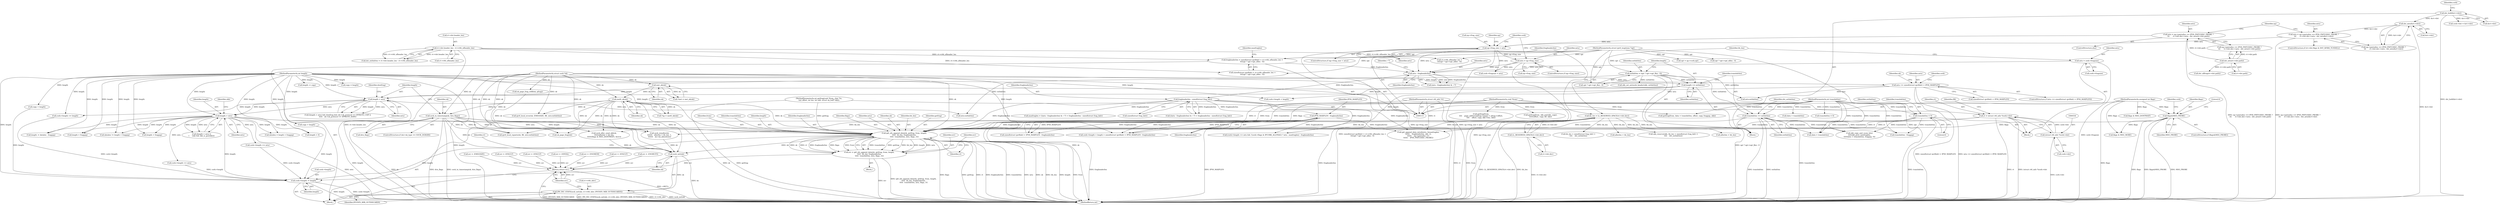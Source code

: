 digraph "0_linux_2811ebac2521ceac84f2bdae402455baa6a7fb47@pointer" {
"1000716" [label="(Call,ip6_ufo_append_data(sk, getfrag, from, length,\n\t\t\t\t\t  hh_len, fragheaderlen,\n\t\t\t\t\t  transhdrlen, mtu, flags, rt))"];
"1000644" [label="(Call,sock_tx_timestamp(sk, &tx_flags))"];
"1000137" [label="(Call,inet6_sk(sk))"];
"1000132" [label="(Call,inet_sk(sk))"];
"1000116" [label="(MethodParameterIn,struct sock *sk)"];
"1000117" [label="(MethodParameterIn,int getfrag(void *from, char *to,\n\tint offset, int len, int odd, struct sk_buff *skb))"];
"1000118" [label="(MethodParameterIn,void *from)"];
"1000691" [label="(Call,length > mtu)"];
"1000119" [label="(MethodParameterIn,int length)"];
"1000650" [label="(Call,length > mtu)"];
"1000512" [label="(Call,length += exthdrlen)"];
"1000504" [label="(Call,exthdrlen = (opt ? opt->opt_flen : 0))"];
"1000123" [label="(MethodParameterIn,struct ipv6_txoptions *opt)"];
"1000607" [label="(Call,mtu <= sizeof(struct ipv6hdr) + IPV6_MAXPLEN)"];
"1000598" [label="(Call,mtu - fragheaderlen)"];
"1000566" [label="(Call,mtu = cork->fragsize)"];
"1000467" [label="(Call,np->frag_size < mtu)"];
"1000445" [label="(Call,mtu = np->pmtudisc == IPV6_PMTUDISC_PROBE ?\n\t\t\t      rt->dst.dev->mtu : dst_mtu(rt->dst.path))"];
"1000460" [label="(Call,dst_mtu(rt->dst.path))"];
"1000424" [label="(Call,mtu = np->pmtudisc == IPV6_PMTUDISC_PROBE ?\n\t\t\t      rt->dst.dev->mtu : dst_mtu(&rt->dst))"];
"1000439" [label="(Call,dst_mtu(&rt->dst))"];
"1000377" [label="(Call,dst_hold(&rt->dst))"];
"1000477" [label="(Call,mtu = np->frag_size)"];
"1000579" [label="(Call,fragheaderlen = sizeof(struct ipv6hdr) + rt->rt6i_nfheader_len +\n\t\t\t(opt ? opt->opt_nflen : 0))"];
"1000520" [label="(Call,rt->dst.header_len - rt->rt6i_nfheader_len)"];
"1000571" [label="(Call,hh_len = LL_RESERVED_SPACE(rt->dst.dev))"];
"1000573" [label="(Call,LL_RESERVED_SPACE(rt->dst.dev))"];
"1000624" [label="(Call,IPV6_MAXPLEN - fragheaderlen)"];
"1000602" [label="(Call,fragheaderlen - sizeof(struct frag_hdr))"];
"1000515" [label="(Call,transhdrlen += exthdrlen)"];
"1000120" [label="(MethodParameterIn,int transhdrlen)"];
"1000557" [label="(Call,transhdrlen = 0)"];
"1000162" [label="(Call,flags&MSG_PROBE)"];
"1000126" [label="(MethodParameterIn,unsigned int flags)"];
"1000531" [label="(Call,rt = (struct rt6_info *)cork->dst)"];
"1000533" [label="(Call,(struct rt6_info *)cork->dst)"];
"1000125" [label="(MethodParameterIn,struct rt6_info *rt)"];
"1000714" [label="(Call,err = ip6_ufo_append_data(sk, getfrag, from, length,\n\t\t\t\t\t  hh_len, fragheaderlen,\n\t\t\t\t\t  transhdrlen, mtu, flags, rt))"];
"1001339" [label="(Return,return err;)"];
"1001327" [label="(Call,cork->length -= length)"];
"1001333" [label="(Call,sock_net(sk))"];
"1001332" [label="(Call,IP6_INC_STATS(sock_net(sk), rt->rt6i_idev, IPSTATS_MIB_OUTDISCARDS))"];
"1000133" [label="(Identifier,sk)"];
"1000137" [label="(Call,inet6_sk(sk))"];
"1001017" [label="(Call,skb_set_network_header(skb, exthdrlen))"];
"1001116" [label="(Call,transhdrlen = 0)"];
"1000645" [label="(Identifier,sk)"];
"1001258" [label="(Call,getfrag(from,\n\t\t\t\t    page_address(pfrag->page) + pfrag->offset,\n\t\t\t\t    offset, copy, skb->len, skb))"];
"1000651" [label="(Identifier,length)"];
"1000573" [label="(Call,LL_RESERVED_SPACE(rt->dst.dev))"];
"1000722" [label="(Identifier,fragheaderlen)"];
"1000597" [label="(Call,(mtu - fragheaderlen) & ~7)"];
"1000600" [label="(Identifier,fragheaderlen)"];
"1000118" [label="(MethodParameterIn,void *from)"];
"1001101" [label="(Call,err = -EFAULT)"];
"1000416" [label="(ControlStructure,if (rt->dst.flags & DST_XFRM_TUNNEL))"];
"1000693" [label="(Identifier,mtu)"];
"1000166" [label="(Literal,0)"];
"1000484" [label="(Identifier,cork)"];
"1000567" [label="(Identifier,mtu)"];
"1000604" [label="(Call,sizeof(struct frag_hdr))"];
"1000948" [label="(Call,sock_wmalloc(sk,\n\t\t\t\t\t\t\t   alloclen + hh_len, 1,\n\t\t\t\t\t\t\t   sk->sk_allocation))"];
"1000609" [label="(Call,sizeof(struct ipv6hdr) + IPV6_MAXPLEN)"];
"1000615" [label="(Call,cork->length + length > sizeof(struct ipv6hdr) + IPV6_MAXPLEN - fragheaderlen)"];
"1000690" [label="(Call,(length > mtu) ||\n\t     (skb && skb_is_gso(skb)))"];
"1000805" [label="(Call,ip6_append_data_mtu(&mtu, &maxfraglen,\n\t\t\t\t\t\t    fragheaderlen, skb, rt,\n\t\t\t\t\t\t    np->pmtudisc ==\n\t\t\t\t\t\t    IPV6_PMTUDISC_PROBE))"];
"1001336" [label="(Identifier,rt)"];
"1000962" [label="(Call,err = -ENOBUFS)"];
"1000135" [label="(Call,*np = inet6_sk(sk))"];
"1000994" [label="(Call,hh_len + sizeof(struct frag_hdr) +\n\t\t\t\t    dst_exthdrlen)"];
"1000473" [label="(ControlStructure,if (np->frag_size))"];
"1000519" [label="(Identifier,dst_exthdrlen)"];
"1000624" [label="(Call,IPV6_MAXPLEN - fragheaderlen)"];
"1000132" [label="(Call,inet_sk(sk))"];
"1000691" [label="(Call,length > mtu)"];
"1001214" [label="(Call,err = -EMSGSIZE)"];
"1000683" [label="(Call,cork->length += length)"];
"1000426" [label="(Call,np->pmtudisc == IPV6_PMTUDISC_PROBE ?\n\t\t\t      rt->dst.dev->mtu : dst_mtu(&rt->dst))"];
"1000506" [label="(Call,opt ? opt->opt_flen : 0)"];
"1000181" [label="(Block,)"];
"1000628" [label="(Call,ipv6_local_error(sk, EMSGSIZE, fl6, mtu-exthdrlen))"];
"1000594" [label="(Call,maxfraglen = ((mtu - fragheaderlen) & ~7) + fragheaderlen - sizeof(struct frag_hdr))"];
"1000460" [label="(Call,dst_mtu(rt->dst.path))"];
"1000116" [label="(MethodParameterIn,struct sock *sk)"];
"1000520" [label="(Call,rt->dst.header_len - rt->rt6i_nfheader_len)"];
"1000596" [label="(Call,((mtu - fragheaderlen) & ~7) + fragheaderlen - sizeof(struct frag_hdr))"];
"1000526" [label="(Call,rt->rt6i_nfheader_len)"];
"1000649" [label="(Call,(length > mtu) && dontfrag && (sk->sk_protocol == IPPROTO_UDP ||\n\t\t\t\t\t   sk->sk_protocol == IPPROTO_RAW))"];
"1000950" [label="(Call,alloclen + hh_len)"];
"1000517" [label="(Identifier,exthdrlen)"];
"1000168" [label="(Identifier,cork)"];
"1000885" [label="(Call,datalen != length + fraggap)"];
"1001341" [label="(MethodReturn,int)"];
"1000123" [label="(MethodParameterIn,struct ipv6_txoptions *opt)"];
"1000568" [label="(Call,cork->fragsize)"];
"1000859" [label="(Call,flags & MSG_MORE)"];
"1000832" [label="(Call,cork->length <= mtu)"];
"1000513" [label="(Identifier,length)"];
"1000632" [label="(Call,mtu-exthdrlen)"];
"1000424" [label="(Call,mtu = np->pmtudisc == IPV6_PMTUDISC_PROBE ?\n\t\t\t      rt->dst.dev->mtu : dst_mtu(&rt->dst))"];
"1000726" [label="(Identifier,rt)"];
"1000119" [label="(MethodParameterIn,int length)"];
"1000625" [label="(Identifier,IPV6_MAXPLEN)"];
"1000829" [label="(Call,(cork->length <= mtu && !(cork->flags & IPCORK_ALLFRAG) ? mtu : maxfraglen) - fragheaderlen)"];
"1000439" [label="(Call,dst_mtu(&rt->dst))"];
"1001338" [label="(Identifier,IPSTATS_MIB_OUTDISCARDS)"];
"1000120" [label="(MethodParameterIn,int transhdrlen)"];
"1000162" [label="(Call,flags&MSG_PROBE)"];
"1000505" [label="(Identifier,exthdrlen)"];
"1000595" [label="(Identifier,maxfraglen)"];
"1000138" [label="(Identifier,sk)"];
"1000550" [label="(Call,opt = np->cork.opt)"];
"1001111" [label="(Call,length -= datalen - fraggap)"];
"1000588" [label="(Call,opt ? opt->opt_nflen : 0)"];
"1000715" [label="(Identifier,err)"];
"1000571" [label="(Call,hh_len = LL_RESERVED_SPACE(rt->dst.dev))"];
"1000117" [label="(MethodParameterIn,int getfrag(void *from, char *to,\n\tint offset, int len, int odd, struct sk_buff *skb))"];
"1000692" [label="(Identifier,length)"];
"1000382" [label="(Call,cork->dst = &rt->dst)"];
"1000384" [label="(Identifier,cork)"];
"1000821" [label="(Call,datalen = length + fraggap)"];
"1000579" [label="(Call,fragheaderlen = sizeof(struct ipv6hdr) + rt->rt6i_nfheader_len +\n\t\t\t(opt ? opt->opt_nflen : 0))"];
"1000721" [label="(Identifier,hh_len)"];
"1000446" [label="(Identifier,mtu)"];
"1001190" [label="(Call,sk_page_frag(sk))"];
"1001159" [label="(Call,getfrag(from, skb_put(skb, copy),\n\t\t\t\t\t\toffset, copy, off, skb))"];
"1000530" [label="(Block,)"];
"1000713" [label="(Block,)"];
"1000561" [label="(Identifier,exthdrlen)"];
"1000444" [label="(ControlStructure,else)"];
"1001339" [label="(Return,return err;)"];
"1001039" [label="(Call,skb_copy_and_csum_bits(\n\t\t\t\t\tskb_prev, maxfraglen,\n\t\t\t\t\tdata + transhdrlen, fraggap, 0))"];
"1000737" [label="(Call,length > 0)"];
"1000161" [label="(ControlStructure,if (flags&MSG_PROBE))"];
"1000718" [label="(Identifier,getfrag)"];
"1001092" [label="(Call,data + transhdrlen)"];
"1000532" [label="(Identifier,rt)"];
"1000440" [label="(Call,&rt->dst)"];
"1000488" [label="(Call,dst_allfrag(rt->dst.path))"];
"1000919" [label="(Call,sock_alloc_send_skb(sk,\n\t\t\t\t\t\talloclen + hh_len,\n\t\t\t\t\t\t(flags & MSG_DONTWAIT), &err))"];
"1000461" [label="(Call,rt->dst.path)"];
"1000535" [label="(Call,cork->dst)"];
"1000719" [label="(Identifier,from)"];
"1001322" [label="(Call,err = -EFAULT)"];
"1000626" [label="(Identifier,fragheaderlen)"];
"1000823" [label="(Call,length + fraggap)"];
"1000641" [label="(Identifier,sk)"];
"1001332" [label="(Call,IP6_INC_STATS(sock_net(sk), rt->rt6i_idev, IPSTATS_MIB_OUTDISCARDS))"];
"1000887" [label="(Call,length + fraggap)"];
"1000558" [label="(Identifier,transhdrlen)"];
"1001327" [label="(Call,cork->length -= length)"];
"1000728" [label="(Identifier,err)"];
"1000638" [label="(ControlStructure,if (sk->sk_type == SOCK_DGRAM))"];
"1000557" [label="(Call,transhdrlen = 0)"];
"1000447" [label="(Call,np->pmtudisc == IPV6_PMTUDISC_PROBE ?\n\t\t\t      rt->dst.dev->mtu : dst_mtu(rt->dst.path))"];
"1000695" [label="(Identifier,skb)"];
"1000644" [label="(Call,sock_tx_timestamp(sk, &tx_flags))"];
"1000746" [label="(Call,cork->length <= mtu)"];
"1000377" [label="(Call,dst_hold(&rt->dst))"];
"1000521" [label="(Call,rt->dst.header_len)"];
"1000606" [label="(ControlStructure,if (mtu <= sizeof(struct ipv6hdr) + IPV6_MAXPLEN))"];
"1000531" [label="(Call,rt = (struct rt6_info *)cork->dst)"];
"1000475" [label="(Identifier,np)"];
"1000126" [label="(MethodParameterIn,unsigned int flags)"];
"1000468" [label="(Call,np->frag_size)"];
"1000478" [label="(Identifier,mtu)"];
"1000650" [label="(Call,length > mtu)"];
"1000654" [label="(Identifier,dontfrag)"];
"1000667" [label="(Call,ipv6_local_rxpmtu(sk, fl6, mtu-exthdrlen))"];
"1000516" [label="(Identifier,transhdrlen)"];
"1000518" [label="(Call,dst_exthdrlen = rt->dst.header_len - rt->rt6i_nfheader_len)"];
"1000607" [label="(Call,mtu <= sizeof(struct ipv6hdr) + IPV6_MAXPLEN)"];
"1000479" [label="(Call,np->frag_size)"];
"1000163" [label="(Identifier,flags)"];
"1000539" [label="(Identifier,fl6)"];
"1000445" [label="(Call,mtu = np->pmtudisc == IPV6_PMTUDISC_PROBE ?\n\t\t\t      rt->dst.dev->mtu : dst_mtu(rt->dst.path))"];
"1001340" [label="(Identifier,err)"];
"1000574" [label="(Call,rt->dst.dev)"];
"1000467" [label="(Call,np->frag_size < mtu)"];
"1000572" [label="(Identifier,hh_len)"];
"1000725" [label="(Identifier,flags)"];
"1000602" [label="(Call,fragheaderlen - sizeof(struct frag_hdr))"];
"1000471" [label="(Identifier,mtu)"];
"1000512" [label="(Call,length += exthdrlen)"];
"1001331" [label="(Identifier,length)"];
"1001090" [label="(Call,getfrag(from, data + transhdrlen, offset, copy, fraggap, skb))"];
"1000603" [label="(Identifier,fragheaderlen)"];
"1000992" [label="(Call,skb_reserve(skb, hh_len + sizeof(struct frag_hdr) +\n\t\t\t\t    dst_exthdrlen))"];
"1000580" [label="(Identifier,fragheaderlen)"];
"1000921" [label="(Call,alloclen + hh_len)"];
"1000646" [label="(Call,&tx_flags)"];
"1001333" [label="(Call,sock_net(sk))"];
"1000378" [label="(Call,&rt->dst)"];
"1000598" [label="(Call,mtu - fragheaderlen)"];
"1000599" [label="(Identifier,mtu)"];
"1000477" [label="(Call,mtu = np->frag_size)"];
"1000128" [label="(Block,)"];
"1001328" [label="(Call,cork->length)"];
"1000670" [label="(Call,mtu-exthdrlen)"];
"1000584" [label="(Call,rt->rt6i_nfheader_len +\n\t\t\t(opt ? opt->opt_nflen : 0))"];
"1000469" [label="(Identifier,np)"];
"1001042" [label="(Call,data + transhdrlen)"];
"1000608" [label="(Identifier,mtu)"];
"1000724" [label="(Identifier,mtu)"];
"1000581" [label="(Call,sizeof(struct ipv6hdr) + rt->rt6i_nfheader_len +\n\t\t\t(opt ? opt->opt_nflen : 0))"];
"1000714" [label="(Call,err = ip6_ufo_append_data(sk, getfrag, from, length,\n\t\t\t\t\t  hh_len, fragheaderlen,\n\t\t\t\t\t  transhdrlen, mtu, flags, rt))"];
"1000924" [label="(Call,flags & MSG_DONTWAIT)"];
"1000125" [label="(MethodParameterIn,struct rt6_info *rt)"];
"1000723" [label="(Identifier,transhdrlen)"];
"1000164" [label="(Identifier,MSG_PROBE)"];
"1000514" [label="(Identifier,exthdrlen)"];
"1001068" [label="(Call,transhdrlen - fraggap)"];
"1001334" [label="(Identifier,sk)"];
"1000618" [label="(Identifier,cork)"];
"1001198" [label="(Call,sk_page_frag_refill(sk, pfrag))"];
"1000130" [label="(Call,*inet = inet_sk(sk))"];
"1000601" [label="(Identifier,~7)"];
"1000559" [label="(Literal,0)"];
"1000566" [label="(Call,mtu = cork->fragsize)"];
"1000621" [label="(Call,sizeof(struct ipv6hdr) + IPV6_MAXPLEN - fragheaderlen)"];
"1000466" [label="(ControlStructure,if (np->frag_size < mtu))"];
"1000515" [label="(Call,transhdrlen += exthdrlen)"];
"1001173" [label="(Call,err = -EFAULT)"];
"1000716" [label="(Call,ip6_ufo_append_data(sk, getfrag, from, length,\n\t\t\t\t\t  hh_len, fragheaderlen,\n\t\t\t\t\t  transhdrlen, mtu, flags, rt))"];
"1000717" [label="(Identifier,sk)"];
"1000616" [label="(Call,cork->length + length)"];
"1000425" [label="(Identifier,mtu)"];
"1000763" [label="(Call,copy < length)"];
"1000482" [label="(Call,cork->fragsize = mtu)"];
"1001316" [label="(Call,length -= copy)"];
"1001076" [label="(Call,err = -EINVAL)"];
"1001136" [label="(Call,copy = length)"];
"1000504" [label="(Call,exthdrlen = (opt ? opt->opt_flen : 0))"];
"1000720" [label="(Identifier,length)"];
"1001192" [label="(Call,err = -ENOMEM)"];
"1001335" [label="(Call,rt->rt6i_idev)"];
"1001133" [label="(Call,copy > length)"];
"1000652" [label="(Identifier,mtu)"];
"1000533" [label="(Call,(struct rt6_info *)cork->dst)"];
"1000716" -> "1000714"  [label="AST: "];
"1000716" -> "1000726"  [label="CFG: "];
"1000717" -> "1000716"  [label="AST: "];
"1000718" -> "1000716"  [label="AST: "];
"1000719" -> "1000716"  [label="AST: "];
"1000720" -> "1000716"  [label="AST: "];
"1000721" -> "1000716"  [label="AST: "];
"1000722" -> "1000716"  [label="AST: "];
"1000723" -> "1000716"  [label="AST: "];
"1000724" -> "1000716"  [label="AST: "];
"1000725" -> "1000716"  [label="AST: "];
"1000726" -> "1000716"  [label="AST: "];
"1000714" -> "1000716"  [label="CFG: "];
"1000716" -> "1001341"  [label="DDG: mtu"];
"1000716" -> "1001341"  [label="DDG: sk"];
"1000716" -> "1001341"  [label="DDG: hh_len"];
"1000716" -> "1001341"  [label="DDG: length"];
"1000716" -> "1001341"  [label="DDG: from"];
"1000716" -> "1001341"  [label="DDG: flags"];
"1000716" -> "1001341"  [label="DDG: getfrag"];
"1000716" -> "1001341"  [label="DDG: rt"];
"1000716" -> "1001341"  [label="DDG: fragheaderlen"];
"1000716" -> "1001341"  [label="DDG: transhdrlen"];
"1000716" -> "1000714"  [label="DDG: transhdrlen"];
"1000716" -> "1000714"  [label="DDG: getfrag"];
"1000716" -> "1000714"  [label="DDG: hh_len"];
"1000716" -> "1000714"  [label="DDG: length"];
"1000716" -> "1000714"  [label="DDG: mtu"];
"1000716" -> "1000714"  [label="DDG: sk"];
"1000716" -> "1000714"  [label="DDG: rt"];
"1000716" -> "1000714"  [label="DDG: fragheaderlen"];
"1000716" -> "1000714"  [label="DDG: flags"];
"1000716" -> "1000714"  [label="DDG: from"];
"1000644" -> "1000716"  [label="DDG: sk"];
"1000137" -> "1000716"  [label="DDG: sk"];
"1000116" -> "1000716"  [label="DDG: sk"];
"1000117" -> "1000716"  [label="DDG: getfrag"];
"1000118" -> "1000716"  [label="DDG: from"];
"1000691" -> "1000716"  [label="DDG: length"];
"1000691" -> "1000716"  [label="DDG: mtu"];
"1000119" -> "1000716"  [label="DDG: length"];
"1000571" -> "1000716"  [label="DDG: hh_len"];
"1000624" -> "1000716"  [label="DDG: fragheaderlen"];
"1000602" -> "1000716"  [label="DDG: fragheaderlen"];
"1000515" -> "1000716"  [label="DDG: transhdrlen"];
"1000557" -> "1000716"  [label="DDG: transhdrlen"];
"1000120" -> "1000716"  [label="DDG: transhdrlen"];
"1000162" -> "1000716"  [label="DDG: flags"];
"1000126" -> "1000716"  [label="DDG: flags"];
"1000531" -> "1000716"  [label="DDG: rt"];
"1000125" -> "1000716"  [label="DDG: rt"];
"1000716" -> "1001327"  [label="DDG: length"];
"1000716" -> "1001333"  [label="DDG: sk"];
"1000644" -> "1000638"  [label="AST: "];
"1000644" -> "1000646"  [label="CFG: "];
"1000645" -> "1000644"  [label="AST: "];
"1000646" -> "1000644"  [label="AST: "];
"1000651" -> "1000644"  [label="CFG: "];
"1000644" -> "1001341"  [label="DDG: &tx_flags"];
"1000644" -> "1001341"  [label="DDG: sock_tx_timestamp(sk, &tx_flags)"];
"1000644" -> "1001341"  [label="DDG: sk"];
"1000137" -> "1000644"  [label="DDG: sk"];
"1000116" -> "1000644"  [label="DDG: sk"];
"1000644" -> "1000667"  [label="DDG: sk"];
"1000644" -> "1000919"  [label="DDG: sk"];
"1000644" -> "1000948"  [label="DDG: sk"];
"1000644" -> "1001190"  [label="DDG: sk"];
"1000644" -> "1001333"  [label="DDG: sk"];
"1000137" -> "1000135"  [label="AST: "];
"1000137" -> "1000138"  [label="CFG: "];
"1000138" -> "1000137"  [label="AST: "];
"1000135" -> "1000137"  [label="CFG: "];
"1000137" -> "1001341"  [label="DDG: sk"];
"1000137" -> "1000135"  [label="DDG: sk"];
"1000132" -> "1000137"  [label="DDG: sk"];
"1000116" -> "1000137"  [label="DDG: sk"];
"1000137" -> "1000628"  [label="DDG: sk"];
"1000137" -> "1000667"  [label="DDG: sk"];
"1000137" -> "1000919"  [label="DDG: sk"];
"1000137" -> "1000948"  [label="DDG: sk"];
"1000137" -> "1001190"  [label="DDG: sk"];
"1000137" -> "1001333"  [label="DDG: sk"];
"1000132" -> "1000130"  [label="AST: "];
"1000132" -> "1000133"  [label="CFG: "];
"1000133" -> "1000132"  [label="AST: "];
"1000130" -> "1000132"  [label="CFG: "];
"1000132" -> "1000130"  [label="DDG: sk"];
"1000116" -> "1000132"  [label="DDG: sk"];
"1000116" -> "1000115"  [label="AST: "];
"1000116" -> "1001341"  [label="DDG: sk"];
"1000116" -> "1000628"  [label="DDG: sk"];
"1000116" -> "1000667"  [label="DDG: sk"];
"1000116" -> "1000919"  [label="DDG: sk"];
"1000116" -> "1000948"  [label="DDG: sk"];
"1000116" -> "1001190"  [label="DDG: sk"];
"1000116" -> "1001198"  [label="DDG: sk"];
"1000116" -> "1001333"  [label="DDG: sk"];
"1000117" -> "1000115"  [label="AST: "];
"1000117" -> "1001341"  [label="DDG: getfrag"];
"1000118" -> "1000115"  [label="AST: "];
"1000118" -> "1001341"  [label="DDG: from"];
"1000118" -> "1001090"  [label="DDG: from"];
"1000118" -> "1001159"  [label="DDG: from"];
"1000118" -> "1001258"  [label="DDG: from"];
"1000691" -> "1000690"  [label="AST: "];
"1000691" -> "1000693"  [label="CFG: "];
"1000692" -> "1000691"  [label="AST: "];
"1000693" -> "1000691"  [label="AST: "];
"1000695" -> "1000691"  [label="CFG: "];
"1000690" -> "1000691"  [label="CFG: "];
"1000691" -> "1001341"  [label="DDG: mtu"];
"1000691" -> "1000690"  [label="DDG: length"];
"1000691" -> "1000690"  [label="DDG: mtu"];
"1000119" -> "1000691"  [label="DDG: length"];
"1000650" -> "1000691"  [label="DDG: length"];
"1000650" -> "1000691"  [label="DDG: mtu"];
"1000691" -> "1000737"  [label="DDG: length"];
"1000691" -> "1000746"  [label="DDG: mtu"];
"1000691" -> "1000821"  [label="DDG: length"];
"1000691" -> "1000823"  [label="DDG: length"];
"1000691" -> "1000832"  [label="DDG: mtu"];
"1000691" -> "1000885"  [label="DDG: length"];
"1000691" -> "1000887"  [label="DDG: length"];
"1000691" -> "1001111"  [label="DDG: length"];
"1000691" -> "1001327"  [label="DDG: length"];
"1000119" -> "1000115"  [label="AST: "];
"1000119" -> "1001341"  [label="DDG: length"];
"1000119" -> "1000512"  [label="DDG: length"];
"1000119" -> "1000615"  [label="DDG: length"];
"1000119" -> "1000616"  [label="DDG: length"];
"1000119" -> "1000650"  [label="DDG: length"];
"1000119" -> "1000683"  [label="DDG: length"];
"1000119" -> "1000737"  [label="DDG: length"];
"1000119" -> "1000763"  [label="DDG: length"];
"1000119" -> "1000821"  [label="DDG: length"];
"1000119" -> "1000823"  [label="DDG: length"];
"1000119" -> "1000885"  [label="DDG: length"];
"1000119" -> "1000887"  [label="DDG: length"];
"1000119" -> "1001111"  [label="DDG: length"];
"1000119" -> "1001133"  [label="DDG: length"];
"1000119" -> "1001136"  [label="DDG: length"];
"1000119" -> "1001316"  [label="DDG: length"];
"1000119" -> "1001327"  [label="DDG: length"];
"1000650" -> "1000649"  [label="AST: "];
"1000650" -> "1000652"  [label="CFG: "];
"1000651" -> "1000650"  [label="AST: "];
"1000652" -> "1000650"  [label="AST: "];
"1000654" -> "1000650"  [label="CFG: "];
"1000649" -> "1000650"  [label="CFG: "];
"1000650" -> "1001341"  [label="DDG: length"];
"1000650" -> "1000649"  [label="DDG: length"];
"1000650" -> "1000649"  [label="DDG: mtu"];
"1000512" -> "1000650"  [label="DDG: length"];
"1000607" -> "1000650"  [label="DDG: mtu"];
"1000650" -> "1000670"  [label="DDG: mtu"];
"1000650" -> "1000683"  [label="DDG: length"];
"1000512" -> "1000181"  [label="AST: "];
"1000512" -> "1000514"  [label="CFG: "];
"1000513" -> "1000512"  [label="AST: "];
"1000514" -> "1000512"  [label="AST: "];
"1000516" -> "1000512"  [label="CFG: "];
"1000504" -> "1000512"  [label="DDG: exthdrlen"];
"1000512" -> "1000615"  [label="DDG: length"];
"1000512" -> "1000616"  [label="DDG: length"];
"1000504" -> "1000181"  [label="AST: "];
"1000504" -> "1000506"  [label="CFG: "];
"1000505" -> "1000504"  [label="AST: "];
"1000506" -> "1000504"  [label="AST: "];
"1000513" -> "1000504"  [label="CFG: "];
"1000504" -> "1001341"  [label="DDG: opt ? opt->opt_flen : 0"];
"1000123" -> "1000504"  [label="DDG: opt"];
"1000504" -> "1000515"  [label="DDG: exthdrlen"];
"1000504" -> "1000632"  [label="DDG: exthdrlen"];
"1000504" -> "1000670"  [label="DDG: exthdrlen"];
"1000504" -> "1001017"  [label="DDG: exthdrlen"];
"1000123" -> "1000115"  [label="AST: "];
"1000123" -> "1001341"  [label="DDG: opt"];
"1000123" -> "1000506"  [label="DDG: opt"];
"1000123" -> "1000550"  [label="DDG: opt"];
"1000123" -> "1000579"  [label="DDG: opt"];
"1000123" -> "1000581"  [label="DDG: opt"];
"1000123" -> "1000584"  [label="DDG: opt"];
"1000123" -> "1000588"  [label="DDG: opt"];
"1000607" -> "1000606"  [label="AST: "];
"1000607" -> "1000609"  [label="CFG: "];
"1000608" -> "1000607"  [label="AST: "];
"1000609" -> "1000607"  [label="AST: "];
"1000618" -> "1000607"  [label="CFG: "];
"1000641" -> "1000607"  [label="CFG: "];
"1000607" -> "1001341"  [label="DDG: mtu <= sizeof(struct ipv6hdr) + IPV6_MAXPLEN"];
"1000607" -> "1001341"  [label="DDG: sizeof(struct ipv6hdr) + IPV6_MAXPLEN"];
"1000598" -> "1000607"  [label="DDG: mtu"];
"1000607" -> "1000632"  [label="DDG: mtu"];
"1000598" -> "1000597"  [label="AST: "];
"1000598" -> "1000600"  [label="CFG: "];
"1000599" -> "1000598"  [label="AST: "];
"1000600" -> "1000598"  [label="AST: "];
"1000601" -> "1000598"  [label="CFG: "];
"1000598" -> "1000597"  [label="DDG: mtu"];
"1000598" -> "1000597"  [label="DDG: fragheaderlen"];
"1000566" -> "1000598"  [label="DDG: mtu"];
"1000467" -> "1000598"  [label="DDG: mtu"];
"1000477" -> "1000598"  [label="DDG: mtu"];
"1000579" -> "1000598"  [label="DDG: fragheaderlen"];
"1000598" -> "1000602"  [label="DDG: fragheaderlen"];
"1000566" -> "1000530"  [label="AST: "];
"1000566" -> "1000568"  [label="CFG: "];
"1000567" -> "1000566"  [label="AST: "];
"1000568" -> "1000566"  [label="AST: "];
"1000572" -> "1000566"  [label="CFG: "];
"1000566" -> "1001341"  [label="DDG: cork->fragsize"];
"1000467" -> "1000466"  [label="AST: "];
"1000467" -> "1000471"  [label="CFG: "];
"1000468" -> "1000467"  [label="AST: "];
"1000471" -> "1000467"  [label="AST: "];
"1000475" -> "1000467"  [label="CFG: "];
"1000484" -> "1000467"  [label="CFG: "];
"1000467" -> "1001341"  [label="DDG: np->frag_size"];
"1000467" -> "1001341"  [label="DDG: np->frag_size < mtu"];
"1000445" -> "1000467"  [label="DDG: mtu"];
"1000424" -> "1000467"  [label="DDG: mtu"];
"1000467" -> "1000477"  [label="DDG: np->frag_size"];
"1000467" -> "1000482"  [label="DDG: mtu"];
"1000445" -> "1000444"  [label="AST: "];
"1000445" -> "1000447"  [label="CFG: "];
"1000446" -> "1000445"  [label="AST: "];
"1000447" -> "1000445"  [label="AST: "];
"1000469" -> "1000445"  [label="CFG: "];
"1000445" -> "1001341"  [label="DDG: np->pmtudisc == IPV6_PMTUDISC_PROBE ?\n\t\t\t      rt->dst.dev->mtu : dst_mtu(rt->dst.path)"];
"1000460" -> "1000445"  [label="DDG: rt->dst.path"];
"1000460" -> "1000447"  [label="AST: "];
"1000460" -> "1000461"  [label="CFG: "];
"1000461" -> "1000460"  [label="AST: "];
"1000447" -> "1000460"  [label="CFG: "];
"1000460" -> "1000447"  [label="DDG: rt->dst.path"];
"1000460" -> "1000488"  [label="DDG: rt->dst.path"];
"1000424" -> "1000416"  [label="AST: "];
"1000424" -> "1000426"  [label="CFG: "];
"1000425" -> "1000424"  [label="AST: "];
"1000426" -> "1000424"  [label="AST: "];
"1000469" -> "1000424"  [label="CFG: "];
"1000424" -> "1001341"  [label="DDG: np->pmtudisc == IPV6_PMTUDISC_PROBE ?\n\t\t\t      rt->dst.dev->mtu : dst_mtu(&rt->dst)"];
"1000439" -> "1000424"  [label="DDG: &rt->dst"];
"1000439" -> "1000426"  [label="AST: "];
"1000439" -> "1000440"  [label="CFG: "];
"1000440" -> "1000439"  [label="AST: "];
"1000426" -> "1000439"  [label="CFG: "];
"1000439" -> "1001341"  [label="DDG: &rt->dst"];
"1000439" -> "1000426"  [label="DDG: &rt->dst"];
"1000377" -> "1000439"  [label="DDG: &rt->dst"];
"1000377" -> "1000181"  [label="AST: "];
"1000377" -> "1000378"  [label="CFG: "];
"1000378" -> "1000377"  [label="AST: "];
"1000384" -> "1000377"  [label="CFG: "];
"1000377" -> "1001341"  [label="DDG: dst_hold(&rt->dst)"];
"1000377" -> "1000382"  [label="DDG: &rt->dst"];
"1000477" -> "1000473"  [label="AST: "];
"1000477" -> "1000479"  [label="CFG: "];
"1000478" -> "1000477"  [label="AST: "];
"1000479" -> "1000477"  [label="AST: "];
"1000484" -> "1000477"  [label="CFG: "];
"1000477" -> "1001341"  [label="DDG: np->frag_size"];
"1000477" -> "1000482"  [label="DDG: mtu"];
"1000579" -> "1000128"  [label="AST: "];
"1000579" -> "1000581"  [label="CFG: "];
"1000580" -> "1000579"  [label="AST: "];
"1000581" -> "1000579"  [label="AST: "];
"1000595" -> "1000579"  [label="CFG: "];
"1000579" -> "1001341"  [label="DDG: sizeof(struct ipv6hdr) + rt->rt6i_nfheader_len +\n\t\t\t(opt ? opt->opt_nflen : 0)"];
"1000520" -> "1000579"  [label="DDG: rt->rt6i_nfheader_len"];
"1000520" -> "1000518"  [label="AST: "];
"1000520" -> "1000526"  [label="CFG: "];
"1000521" -> "1000520"  [label="AST: "];
"1000526" -> "1000520"  [label="AST: "];
"1000518" -> "1000520"  [label="CFG: "];
"1000520" -> "1001341"  [label="DDG: rt->dst.header_len"];
"1000520" -> "1000518"  [label="DDG: rt->dst.header_len"];
"1000520" -> "1000518"  [label="DDG: rt->rt6i_nfheader_len"];
"1000520" -> "1000581"  [label="DDG: rt->rt6i_nfheader_len"];
"1000520" -> "1000584"  [label="DDG: rt->rt6i_nfheader_len"];
"1000571" -> "1000128"  [label="AST: "];
"1000571" -> "1000573"  [label="CFG: "];
"1000572" -> "1000571"  [label="AST: "];
"1000573" -> "1000571"  [label="AST: "];
"1000580" -> "1000571"  [label="CFG: "];
"1000571" -> "1001341"  [label="DDG: hh_len"];
"1000571" -> "1001341"  [label="DDG: LL_RESERVED_SPACE(rt->dst.dev)"];
"1000573" -> "1000571"  [label="DDG: rt->dst.dev"];
"1000571" -> "1000919"  [label="DDG: hh_len"];
"1000571" -> "1000921"  [label="DDG: hh_len"];
"1000571" -> "1000948"  [label="DDG: hh_len"];
"1000571" -> "1000950"  [label="DDG: hh_len"];
"1000571" -> "1000992"  [label="DDG: hh_len"];
"1000571" -> "1000994"  [label="DDG: hh_len"];
"1000573" -> "1000574"  [label="CFG: "];
"1000574" -> "1000573"  [label="AST: "];
"1000573" -> "1001341"  [label="DDG: rt->dst.dev"];
"1000624" -> "1000621"  [label="AST: "];
"1000624" -> "1000626"  [label="CFG: "];
"1000625" -> "1000624"  [label="AST: "];
"1000626" -> "1000624"  [label="AST: "];
"1000621" -> "1000624"  [label="CFG: "];
"1000624" -> "1001341"  [label="DDG: fragheaderlen"];
"1000624" -> "1001341"  [label="DDG: IPV6_MAXPLEN"];
"1000624" -> "1000615"  [label="DDG: IPV6_MAXPLEN"];
"1000624" -> "1000615"  [label="DDG: fragheaderlen"];
"1000624" -> "1000621"  [label="DDG: IPV6_MAXPLEN"];
"1000624" -> "1000621"  [label="DDG: fragheaderlen"];
"1000602" -> "1000624"  [label="DDG: fragheaderlen"];
"1000624" -> "1000805"  [label="DDG: fragheaderlen"];
"1000624" -> "1000829"  [label="DDG: fragheaderlen"];
"1000602" -> "1000596"  [label="AST: "];
"1000602" -> "1000604"  [label="CFG: "];
"1000603" -> "1000602"  [label="AST: "];
"1000604" -> "1000602"  [label="AST: "];
"1000596" -> "1000602"  [label="CFG: "];
"1000602" -> "1001341"  [label="DDG: fragheaderlen"];
"1000602" -> "1000594"  [label="DDG: fragheaderlen"];
"1000602" -> "1000596"  [label="DDG: fragheaderlen"];
"1000602" -> "1000805"  [label="DDG: fragheaderlen"];
"1000602" -> "1000829"  [label="DDG: fragheaderlen"];
"1000515" -> "1000181"  [label="AST: "];
"1000515" -> "1000517"  [label="CFG: "];
"1000516" -> "1000515"  [label="AST: "];
"1000517" -> "1000515"  [label="AST: "];
"1000519" -> "1000515"  [label="CFG: "];
"1000515" -> "1001341"  [label="DDG: transhdrlen"];
"1000515" -> "1001341"  [label="DDG: exthdrlen"];
"1000120" -> "1000515"  [label="DDG: transhdrlen"];
"1000515" -> "1001039"  [label="DDG: transhdrlen"];
"1000515" -> "1001042"  [label="DDG: transhdrlen"];
"1000515" -> "1001068"  [label="DDG: transhdrlen"];
"1000120" -> "1000115"  [label="AST: "];
"1000120" -> "1001341"  [label="DDG: transhdrlen"];
"1000120" -> "1000557"  [label="DDG: transhdrlen"];
"1000120" -> "1001039"  [label="DDG: transhdrlen"];
"1000120" -> "1001042"  [label="DDG: transhdrlen"];
"1000120" -> "1001068"  [label="DDG: transhdrlen"];
"1000120" -> "1001090"  [label="DDG: transhdrlen"];
"1000120" -> "1001092"  [label="DDG: transhdrlen"];
"1000120" -> "1001116"  [label="DDG: transhdrlen"];
"1000557" -> "1000530"  [label="AST: "];
"1000557" -> "1000559"  [label="CFG: "];
"1000558" -> "1000557"  [label="AST: "];
"1000559" -> "1000557"  [label="AST: "];
"1000561" -> "1000557"  [label="CFG: "];
"1000557" -> "1001341"  [label="DDG: transhdrlen"];
"1000557" -> "1001039"  [label="DDG: transhdrlen"];
"1000557" -> "1001042"  [label="DDG: transhdrlen"];
"1000557" -> "1001068"  [label="DDG: transhdrlen"];
"1000162" -> "1000161"  [label="AST: "];
"1000162" -> "1000164"  [label="CFG: "];
"1000163" -> "1000162"  [label="AST: "];
"1000164" -> "1000162"  [label="AST: "];
"1000166" -> "1000162"  [label="CFG: "];
"1000168" -> "1000162"  [label="CFG: "];
"1000162" -> "1001341"  [label="DDG: MSG_PROBE"];
"1000162" -> "1001341"  [label="DDG: flags"];
"1000162" -> "1001341"  [label="DDG: flags&MSG_PROBE"];
"1000126" -> "1000162"  [label="DDG: flags"];
"1000162" -> "1000859"  [label="DDG: flags"];
"1000126" -> "1000115"  [label="AST: "];
"1000126" -> "1001341"  [label="DDG: flags"];
"1000126" -> "1000859"  [label="DDG: flags"];
"1000126" -> "1000924"  [label="DDG: flags"];
"1000531" -> "1000530"  [label="AST: "];
"1000531" -> "1000533"  [label="CFG: "];
"1000532" -> "1000531"  [label="AST: "];
"1000533" -> "1000531"  [label="AST: "];
"1000539" -> "1000531"  [label="CFG: "];
"1000531" -> "1001341"  [label="DDG: (struct rt6_info *)cork->dst"];
"1000531" -> "1001341"  [label="DDG: rt"];
"1000533" -> "1000531"  [label="DDG: cork->dst"];
"1000125" -> "1000531"  [label="DDG: rt"];
"1000531" -> "1000805"  [label="DDG: rt"];
"1000533" -> "1000535"  [label="CFG: "];
"1000534" -> "1000533"  [label="AST: "];
"1000535" -> "1000533"  [label="AST: "];
"1000533" -> "1001341"  [label="DDG: cork->dst"];
"1000125" -> "1000115"  [label="AST: "];
"1000125" -> "1001341"  [label="DDG: rt"];
"1000125" -> "1000805"  [label="DDG: rt"];
"1000714" -> "1000713"  [label="AST: "];
"1000715" -> "1000714"  [label="AST: "];
"1000728" -> "1000714"  [label="CFG: "];
"1000714" -> "1001341"  [label="DDG: ip6_ufo_append_data(sk, getfrag, from, length,\n\t\t\t\t\t  hh_len, fragheaderlen,\n\t\t\t\t\t  transhdrlen, mtu, flags, rt)"];
"1000714" -> "1001341"  [label="DDG: err"];
"1000714" -> "1001339"  [label="DDG: err"];
"1001339" -> "1000128"  [label="AST: "];
"1001339" -> "1001340"  [label="CFG: "];
"1001340" -> "1001339"  [label="AST: "];
"1001341" -> "1001339"  [label="CFG: "];
"1001339" -> "1001341"  [label="DDG: <RET>"];
"1001340" -> "1001339"  [label="DDG: err"];
"1001214" -> "1001339"  [label="DDG: err"];
"1001173" -> "1001339"  [label="DDG: err"];
"1001076" -> "1001339"  [label="DDG: err"];
"1001101" -> "1001339"  [label="DDG: err"];
"1001192" -> "1001339"  [label="DDG: err"];
"1000962" -> "1001339"  [label="DDG: err"];
"1001322" -> "1001339"  [label="DDG: err"];
"1001327" -> "1000128"  [label="AST: "];
"1001327" -> "1001331"  [label="CFG: "];
"1001328" -> "1001327"  [label="AST: "];
"1001331" -> "1001327"  [label="AST: "];
"1001334" -> "1001327"  [label="CFG: "];
"1001327" -> "1001341"  [label="DDG: cork->length"];
"1001327" -> "1001341"  [label="DDG: length"];
"1001133" -> "1001327"  [label="DDG: length"];
"1000763" -> "1001327"  [label="DDG: length"];
"1000683" -> "1001327"  [label="DDG: cork->length"];
"1000746" -> "1001327"  [label="DDG: cork->length"];
"1000832" -> "1001327"  [label="DDG: cork->length"];
"1001333" -> "1001332"  [label="AST: "];
"1001333" -> "1001334"  [label="CFG: "];
"1001334" -> "1001333"  [label="AST: "];
"1001336" -> "1001333"  [label="CFG: "];
"1001333" -> "1001341"  [label="DDG: sk"];
"1001333" -> "1001332"  [label="DDG: sk"];
"1000919" -> "1001333"  [label="DDG: sk"];
"1001198" -> "1001333"  [label="DDG: sk"];
"1000948" -> "1001333"  [label="DDG: sk"];
"1001332" -> "1000128"  [label="AST: "];
"1001332" -> "1001338"  [label="CFG: "];
"1001335" -> "1001332"  [label="AST: "];
"1001338" -> "1001332"  [label="AST: "];
"1001340" -> "1001332"  [label="CFG: "];
"1001332" -> "1001341"  [label="DDG: sock_net(sk)"];
"1001332" -> "1001341"  [label="DDG: IPSTATS_MIB_OUTDISCARDS"];
"1001332" -> "1001341"  [label="DDG: IP6_INC_STATS(sock_net(sk), rt->rt6i_idev, IPSTATS_MIB_OUTDISCARDS)"];
"1001332" -> "1001341"  [label="DDG: rt->rt6i_idev"];
}
